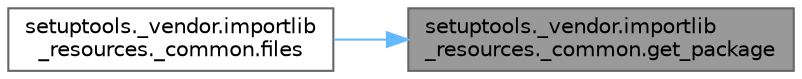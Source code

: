 digraph "setuptools._vendor.importlib_resources._common.get_package"
{
 // LATEX_PDF_SIZE
  bgcolor="transparent";
  edge [fontname=Helvetica,fontsize=10,labelfontname=Helvetica,labelfontsize=10];
  node [fontname=Helvetica,fontsize=10,shape=box,height=0.2,width=0.4];
  rankdir="RL";
  Node1 [id="Node000001",label="setuptools._vendor.importlib\l_resources._common.get_package",height=0.2,width=0.4,color="gray40", fillcolor="grey60", style="filled", fontcolor="black",tooltip=" "];
  Node1 -> Node2 [id="edge1_Node000001_Node000002",dir="back",color="steelblue1",style="solid",tooltip=" "];
  Node2 [id="Node000002",label="setuptools._vendor.importlib\l_resources._common.files",height=0.2,width=0.4,color="grey40", fillcolor="white", style="filled",URL="$namespacesetuptools_1_1__vendor_1_1importlib__resources_1_1__common.html#a0b9f7d2b91df6583d1c1a83e8b5c6756",tooltip=" "];
}

